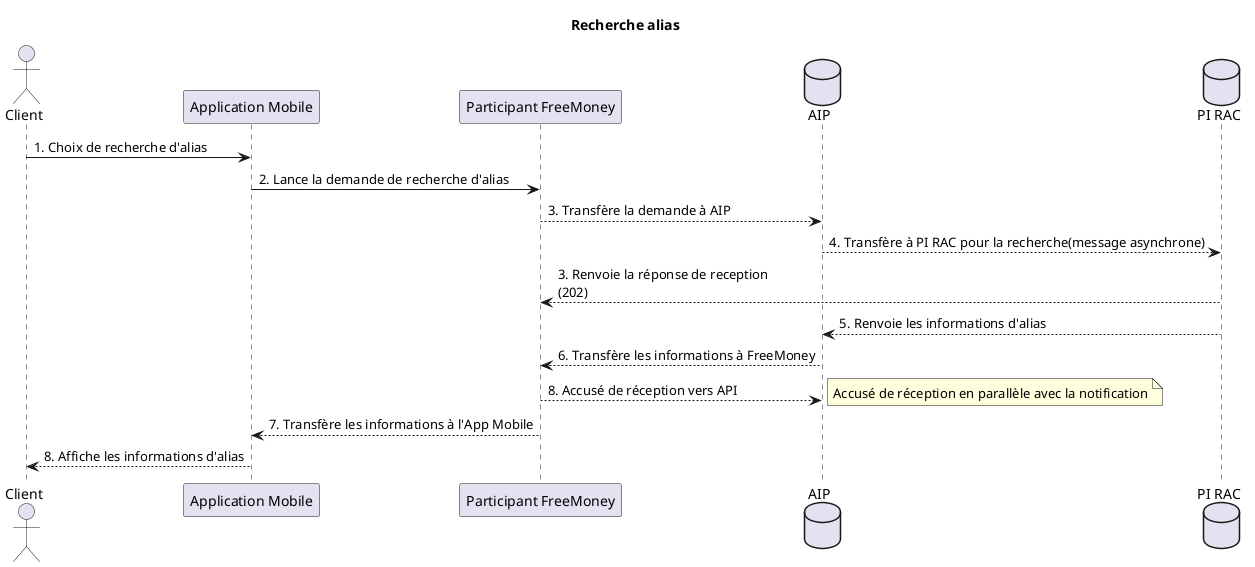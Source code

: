 @startuml
title "Recherche alias"
actor "Client" as client
participant "Application Mobile" as appMobile
participant "Participant FreeMoney" as partFreeMoney
database "AIP" as aip
database "PI RAC" as piRac

client -> appMobile: 1. Choix de recherche d'alias
appMobile -> partFreeMoney: 2. Lance la demande de recherche d'alias
partFreeMoney --> aip: 3. Transfère la demande à AIP
aip --> piRac: 4. Transfère à PI RAC pour la recherche(message asynchrone)
piRac --> partFreeMoney: 3. Renvoie la réponse de reception\n(202)
piRac --> aip: 5. Renvoie les informations d'alias
aip --> partFreeMoney: 6. Transfère les informations à FreeMoney
partFreeMoney --> aip : 8. Accusé de réception vers API
note right : Accusé de réception en parallèle avec la notification
partFreeMoney --> appMobile: 7. Transfère les informations à l'App Mobile
appMobile --> client: 8. Affiche les informations d'alias

@enduml

